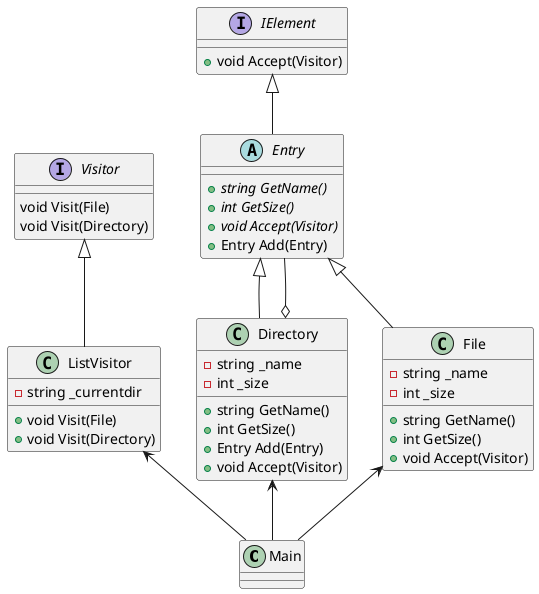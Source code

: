 @startuml

class Main {}

interface Visitor {
	void Visit(File)
	void Visit(Directory)
}

class ListVisitor {
  - string _currentdir
  + void Visit(File)
  + void Visit(Directory)
}

interface IElement {
  + void Accept(Visitor)
}

abstract class Entry {
  + {abstract} string GetName()
  + {abstract} int GetSize()
  + {abstract} void Accept(Visitor)
  + Entry Add(Entry)
}

class Directory {
  - string _name
  - int _size
  + string GetName()
  + int GetSize()
  + Entry Add(Entry)
  + void Accept(Visitor)
}

class File {
  - string _name
  - int _size
  + string GetName()
  + int GetSize()
  + void Accept(Visitor)
}

Visitor <|-- ListVisitor 
IElement <|-- Entry
Entry <|-- Directory
Entry <|-- File
Entry --o Directory

ListVisitor <-- Main
Directory <-- Main
File <-- Main
@enduml